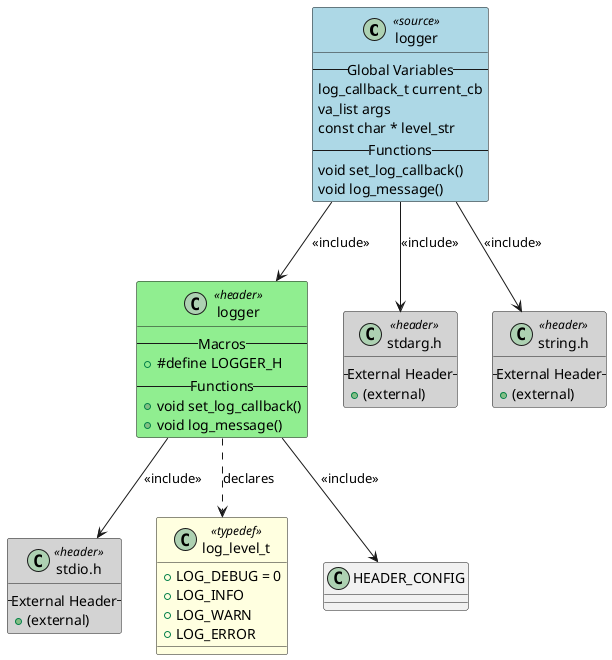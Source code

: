 @startuml logger

class "logger" as LOGGER <<source>> #LightBlue
{
    -- Global Variables --
    log_callback_t current_cb
    va_list args
    const char * level_str
    -- Functions --
    void set_log_callback()
    void log_message()
}

class "logger" as HEADER_LOGGER <<header>> #LightGreen
{
    -- Macros --
    + #define LOGGER_H
    -- Functions --
    + void set_log_callback()
    + void log_message()
}

class "stdarg.h" as HEADER_STDARG_H <<header>> #LightGray
{
    -- External Header --
    + (external)
}

class "string.h" as HEADER_STRING_H <<header>> #LightGray
{
    -- External Header --
    + (external)
}

class "stdio.h" as HEADER_STDIO_H <<header>> #LightGray
{
    -- External Header --
    + (external)
}

class "log_level_t" as TYPEDEF_LOG_LEVEL_T <<typedef>> #LightYellow
{
    + LOG_DEBUG = 0
    + LOG_INFO
    + LOG_WARN
    + LOG_ERROR
}

HEADER_LOGGER --> HEADER_CONFIG : <<include>>
HEADER_LOGGER --> HEADER_STDIO_H : <<include>>
LOGGER --> HEADER_LOGGER : <<include>>
LOGGER --> HEADER_STDARG_H : <<include>>
LOGGER --> HEADER_STRING_H : <<include>>
HEADER_LOGGER ..> TYPEDEF_LOG_LEVEL_T : declares

@enduml